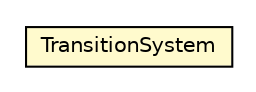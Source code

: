 #!/usr/local/bin/dot
#
# Class diagram 
# Generated by UMLGraph version R5_6 (http://www.umlgraph.org/)
#

digraph G {
	edge [fontname="Helvetica",fontsize=10,labelfontname="Helvetica",labelfontsize=10];
	node [fontname="Helvetica",fontsize=10,shape=plaintext];
	nodesep=0.25;
	ranksep=0.5;
	// jason.asSemantics.TransitionSystem
	c69694 [label=<<table title="jason.asSemantics.TransitionSystem" border="0" cellborder="1" cellspacing="0" cellpadding="2" port="p" bgcolor="lemonChiffon" href="./TransitionSystem.html">
		<tr><td><table border="0" cellspacing="0" cellpadding="1">
<tr><td align="center" balign="center"> TransitionSystem </td></tr>
		</table></td></tr>
		</table>>, URL="./TransitionSystem.html", fontname="Helvetica", fontcolor="black", fontsize=10.0];
}

